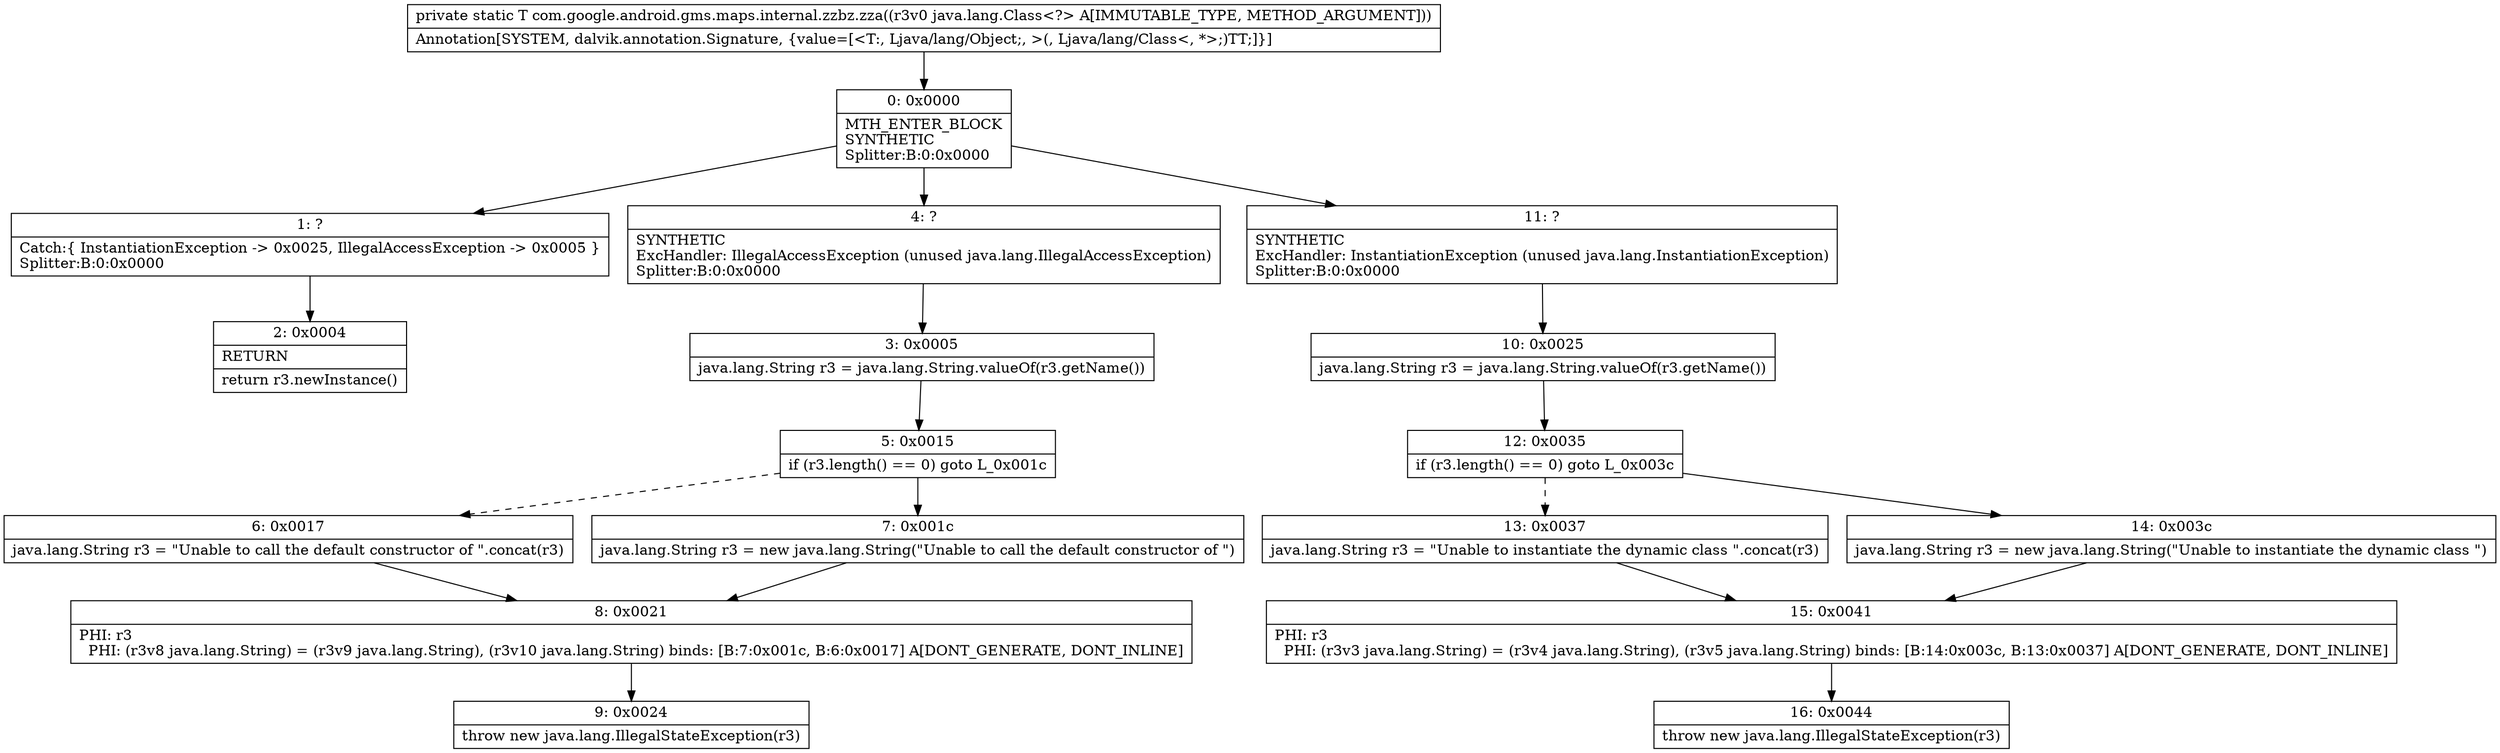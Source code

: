 digraph "CFG forcom.google.android.gms.maps.internal.zzbz.zza(Ljava\/lang\/Class;)Ljava\/lang\/Object;" {
Node_0 [shape=record,label="{0\:\ 0x0000|MTH_ENTER_BLOCK\lSYNTHETIC\lSplitter:B:0:0x0000\l}"];
Node_1 [shape=record,label="{1\:\ ?|Catch:\{ InstantiationException \-\> 0x0025, IllegalAccessException \-\> 0x0005 \}\lSplitter:B:0:0x0000\l}"];
Node_2 [shape=record,label="{2\:\ 0x0004|RETURN\l|return r3.newInstance()\l}"];
Node_3 [shape=record,label="{3\:\ 0x0005|java.lang.String r3 = java.lang.String.valueOf(r3.getName())\l}"];
Node_4 [shape=record,label="{4\:\ ?|SYNTHETIC\lExcHandler: IllegalAccessException (unused java.lang.IllegalAccessException)\lSplitter:B:0:0x0000\l}"];
Node_5 [shape=record,label="{5\:\ 0x0015|if (r3.length() == 0) goto L_0x001c\l}"];
Node_6 [shape=record,label="{6\:\ 0x0017|java.lang.String r3 = \"Unable to call the default constructor of \".concat(r3)\l}"];
Node_7 [shape=record,label="{7\:\ 0x001c|java.lang.String r3 = new java.lang.String(\"Unable to call the default constructor of \")\l}"];
Node_8 [shape=record,label="{8\:\ 0x0021|PHI: r3 \l  PHI: (r3v8 java.lang.String) = (r3v9 java.lang.String), (r3v10 java.lang.String) binds: [B:7:0x001c, B:6:0x0017] A[DONT_GENERATE, DONT_INLINE]\l}"];
Node_9 [shape=record,label="{9\:\ 0x0024|throw new java.lang.IllegalStateException(r3)\l}"];
Node_10 [shape=record,label="{10\:\ 0x0025|java.lang.String r3 = java.lang.String.valueOf(r3.getName())\l}"];
Node_11 [shape=record,label="{11\:\ ?|SYNTHETIC\lExcHandler: InstantiationException (unused java.lang.InstantiationException)\lSplitter:B:0:0x0000\l}"];
Node_12 [shape=record,label="{12\:\ 0x0035|if (r3.length() == 0) goto L_0x003c\l}"];
Node_13 [shape=record,label="{13\:\ 0x0037|java.lang.String r3 = \"Unable to instantiate the dynamic class \".concat(r3)\l}"];
Node_14 [shape=record,label="{14\:\ 0x003c|java.lang.String r3 = new java.lang.String(\"Unable to instantiate the dynamic class \")\l}"];
Node_15 [shape=record,label="{15\:\ 0x0041|PHI: r3 \l  PHI: (r3v3 java.lang.String) = (r3v4 java.lang.String), (r3v5 java.lang.String) binds: [B:14:0x003c, B:13:0x0037] A[DONT_GENERATE, DONT_INLINE]\l}"];
Node_16 [shape=record,label="{16\:\ 0x0044|throw new java.lang.IllegalStateException(r3)\l}"];
MethodNode[shape=record,label="{private static T com.google.android.gms.maps.internal.zzbz.zza((r3v0 java.lang.Class\<?\> A[IMMUTABLE_TYPE, METHOD_ARGUMENT]))  | Annotation[SYSTEM, dalvik.annotation.Signature, \{value=[\<T:, Ljava\/lang\/Object;, \>(, Ljava\/lang\/Class\<, *\>;)TT;]\}]\l}"];
MethodNode -> Node_0;
Node_0 -> Node_1;
Node_0 -> Node_11;
Node_0 -> Node_4;
Node_1 -> Node_2;
Node_3 -> Node_5;
Node_4 -> Node_3;
Node_5 -> Node_6[style=dashed];
Node_5 -> Node_7;
Node_6 -> Node_8;
Node_7 -> Node_8;
Node_8 -> Node_9;
Node_10 -> Node_12;
Node_11 -> Node_10;
Node_12 -> Node_13[style=dashed];
Node_12 -> Node_14;
Node_13 -> Node_15;
Node_14 -> Node_15;
Node_15 -> Node_16;
}

